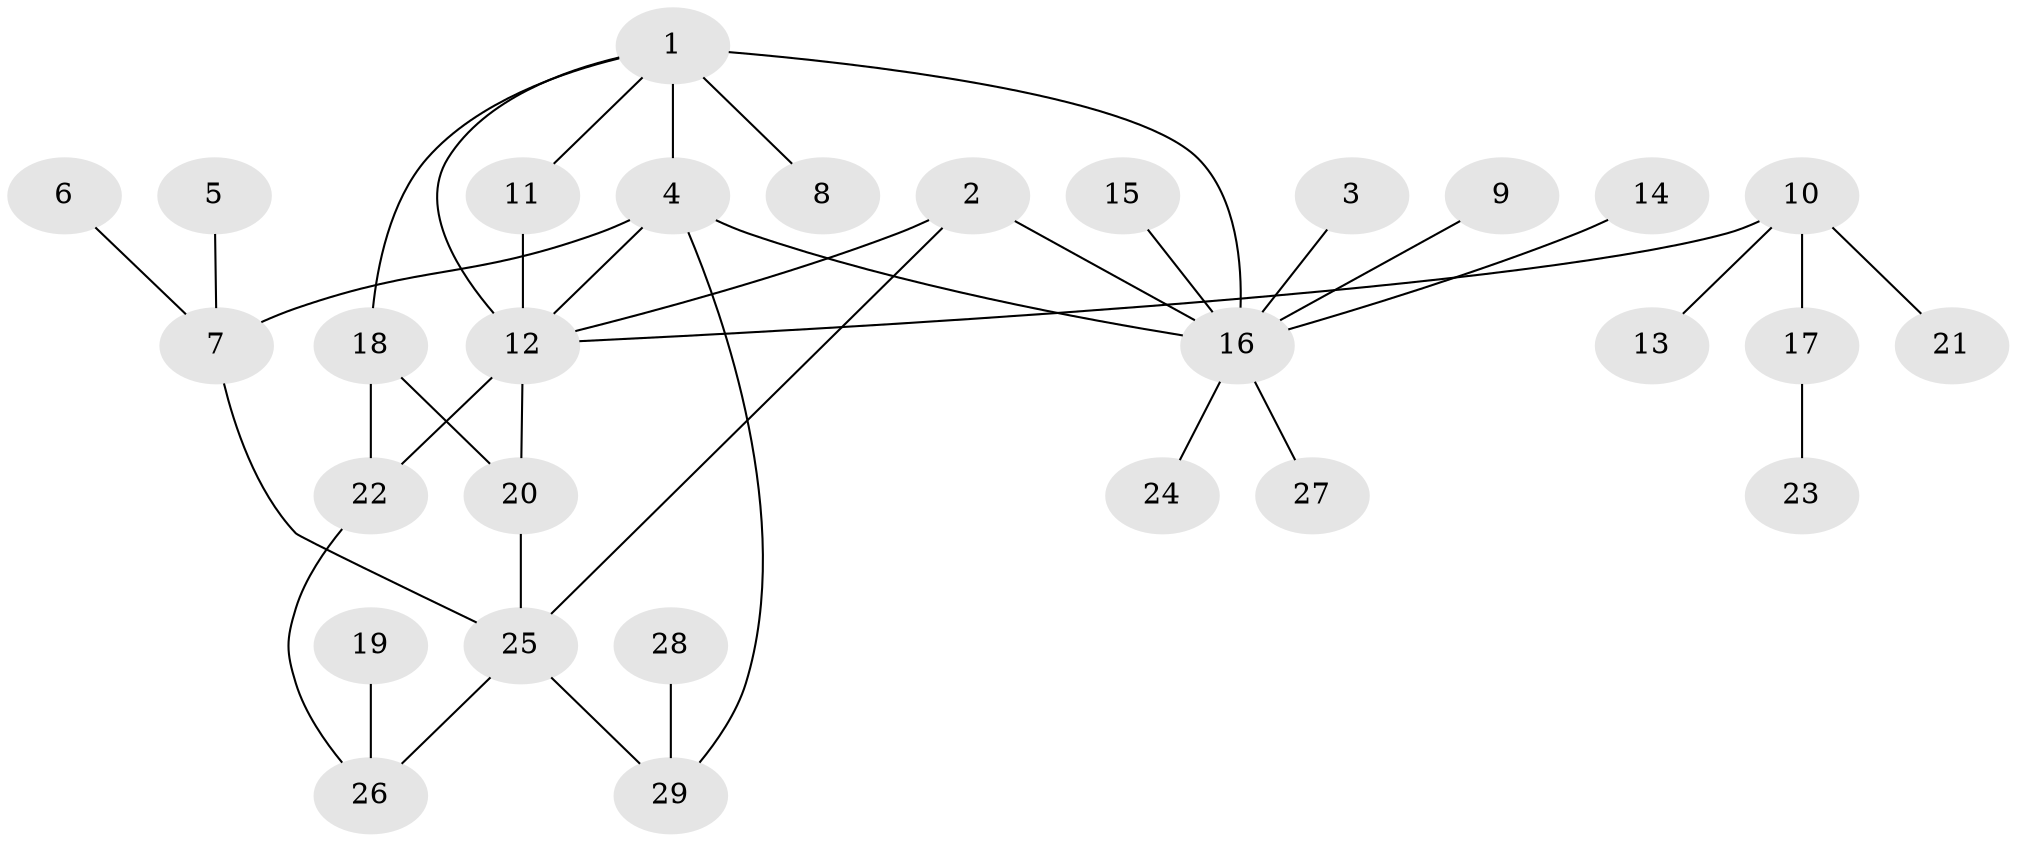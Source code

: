 // original degree distribution, {7: 0.041666666666666664, 5: 0.08333333333333333, 4: 0.020833333333333332, 8: 0.020833333333333332, 2: 0.16666666666666666, 6: 0.020833333333333332, 10: 0.020833333333333332, 3: 0.08333333333333333, 1: 0.5416666666666666}
// Generated by graph-tools (version 1.1) at 2025/37/03/04/25 23:37:49]
// undirected, 29 vertices, 38 edges
graph export_dot {
  node [color=gray90,style=filled];
  1;
  2;
  3;
  4;
  5;
  6;
  7;
  8;
  9;
  10;
  11;
  12;
  13;
  14;
  15;
  16;
  17;
  18;
  19;
  20;
  21;
  22;
  23;
  24;
  25;
  26;
  27;
  28;
  29;
  1 -- 4 [weight=1.0];
  1 -- 8 [weight=1.0];
  1 -- 11 [weight=1.0];
  1 -- 12 [weight=1.0];
  1 -- 16 [weight=2.0];
  1 -- 18 [weight=1.0];
  2 -- 12 [weight=1.0];
  2 -- 16 [weight=1.0];
  2 -- 25 [weight=1.0];
  3 -- 16 [weight=1.0];
  4 -- 7 [weight=1.0];
  4 -- 12 [weight=1.0];
  4 -- 16 [weight=1.0];
  4 -- 29 [weight=1.0];
  5 -- 7 [weight=1.0];
  6 -- 7 [weight=1.0];
  7 -- 25 [weight=1.0];
  9 -- 16 [weight=1.0];
  10 -- 12 [weight=1.0];
  10 -- 13 [weight=1.0];
  10 -- 17 [weight=1.0];
  10 -- 21 [weight=1.0];
  11 -- 12 [weight=1.0];
  12 -- 20 [weight=1.0];
  12 -- 22 [weight=1.0];
  14 -- 16 [weight=1.0];
  15 -- 16 [weight=1.0];
  16 -- 24 [weight=1.0];
  16 -- 27 [weight=1.0];
  17 -- 23 [weight=1.0];
  18 -- 20 [weight=1.0];
  18 -- 22 [weight=1.0];
  19 -- 26 [weight=1.0];
  20 -- 25 [weight=1.0];
  22 -- 26 [weight=1.0];
  25 -- 26 [weight=1.0];
  25 -- 29 [weight=1.0];
  28 -- 29 [weight=1.0];
}
